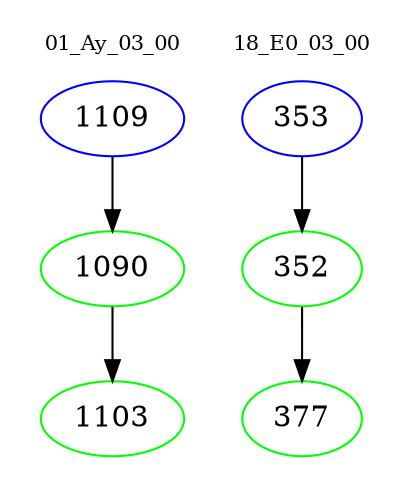 digraph{
subgraph cluster_0 {
color = white
label = "01_Ay_03_00";
fontsize=10;
T0_1109 [label="1109", color="blue"]
T0_1109 -> T0_1090 [color="black"]
T0_1090 [label="1090", color="green"]
T0_1090 -> T0_1103 [color="black"]
T0_1103 [label="1103", color="green"]
}
subgraph cluster_1 {
color = white
label = "18_E0_03_00";
fontsize=10;
T1_353 [label="353", color="blue"]
T1_353 -> T1_352 [color="black"]
T1_352 [label="352", color="green"]
T1_352 -> T1_377 [color="black"]
T1_377 [label="377", color="green"]
}
}
